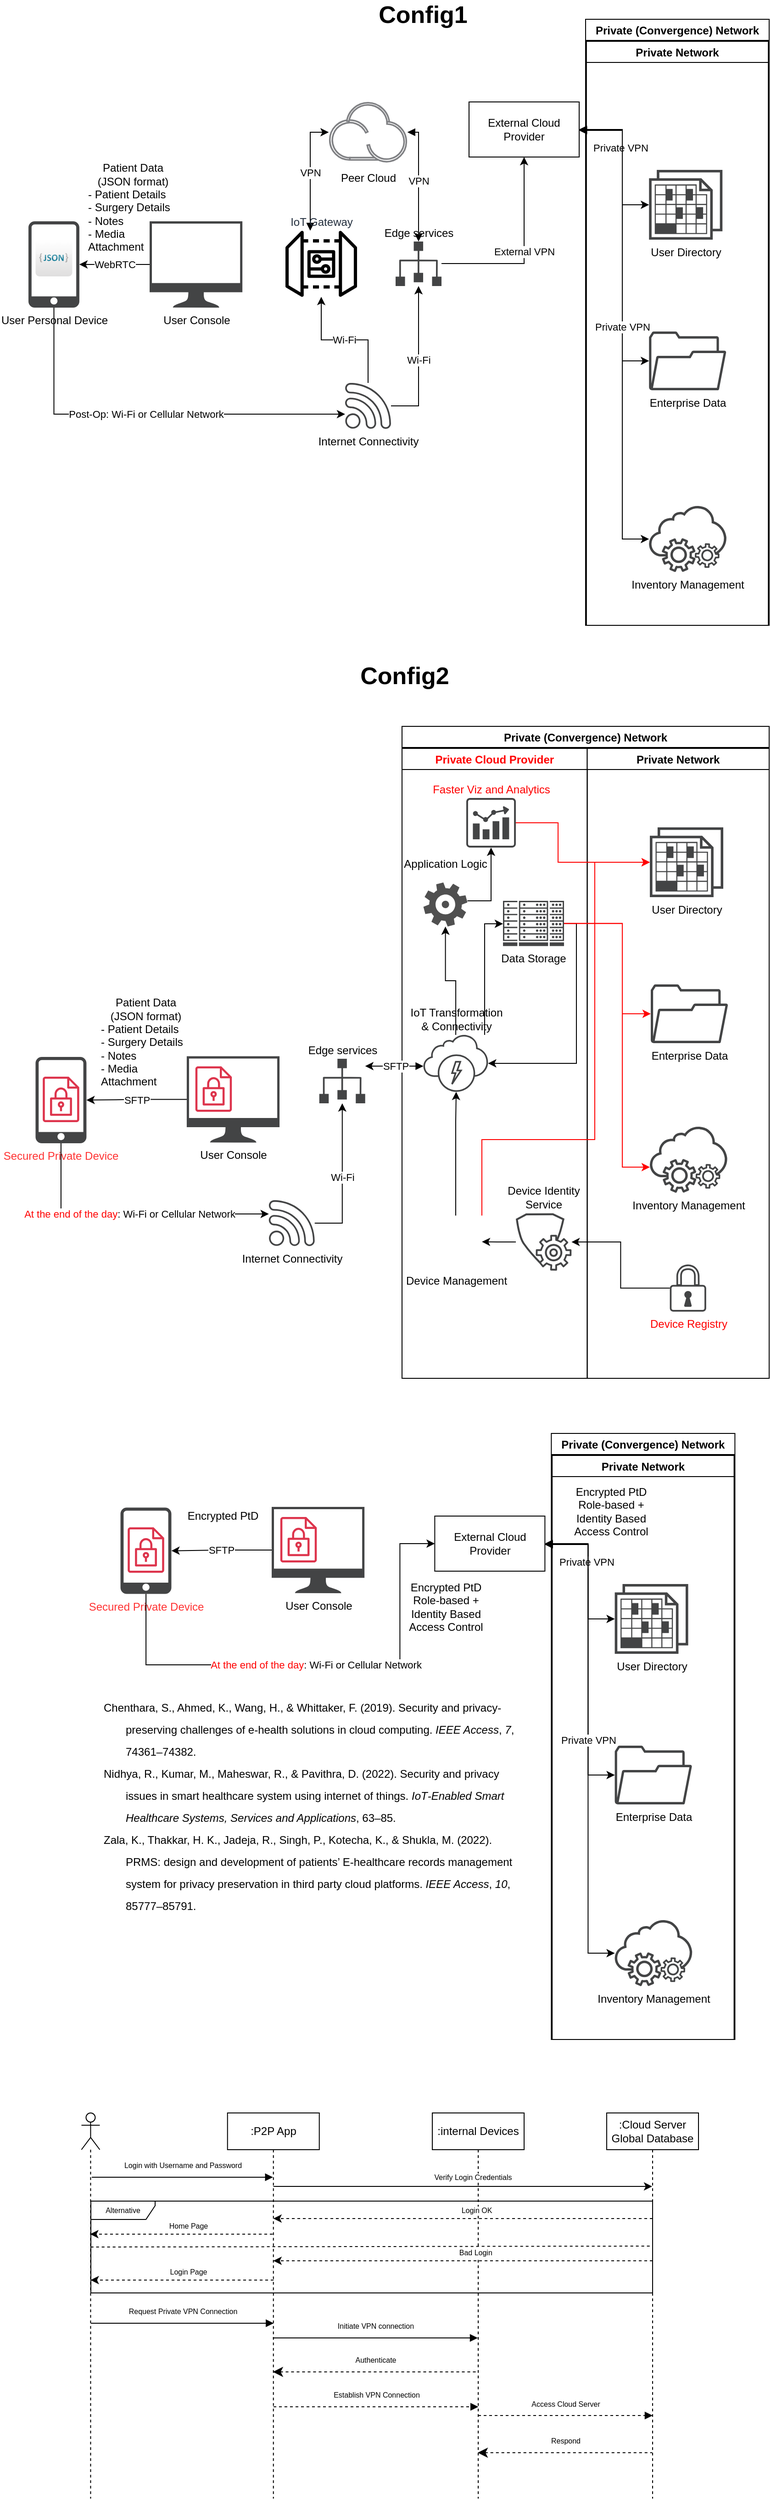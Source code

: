 <mxfile version="24.2.3" type="github">
  <diagram name="Page-1" id="4u4NYFsqPZ5pBq9_Hb_6">
    <mxGraphModel dx="371" dy="652" grid="1" gridSize="10" guides="1" tooltips="1" connect="1" arrows="1" fold="1" page="1" pageScale="1" pageWidth="850" pageHeight="1100" math="0" shadow="0">
      <root>
        <mxCell id="0" />
        <mxCell id="1" parent="0" />
        <mxCell id="TdkFuNuNc027U2WNbnE0-1" value="Private (Convergence) Network" style="swimlane;shadow=0;" parent="1" vertex="1">
          <mxGeometry x="1487" y="50" width="200" height="660" as="geometry">
            <mxRectangle x="50" y="40" width="190" height="30" as="alternateBounds" />
          </mxGeometry>
        </mxCell>
        <mxCell id="TdkFuNuNc027U2WNbnE0-2" value="Private Network" style="swimlane;startSize=23;shadow=0;" parent="TdkFuNuNc027U2WNbnE0-1" vertex="1">
          <mxGeometry x="0.89" y="24" width="198.22" height="636" as="geometry" />
        </mxCell>
        <mxCell id="TdkFuNuNc027U2WNbnE0-3" value="User Directory" style="sketch=0;pointerEvents=1;shadow=0;dashed=0;html=1;strokeColor=none;fillColor=#434445;aspect=fixed;labelPosition=center;verticalLabelPosition=bottom;verticalAlign=top;align=center;outlineConnect=0;shape=mxgraph.vvd.blueprint;" parent="TdkFuNuNc027U2WNbnE0-2" vertex="1">
          <mxGeometry x="68.22" y="140" width="80" height="76" as="geometry" />
        </mxCell>
        <mxCell id="TdkFuNuNc027U2WNbnE0-4" value="Inventory Management" style="sketch=0;pointerEvents=1;shadow=0;dashed=0;html=1;strokeColor=none;fillColor=#434445;aspect=fixed;labelPosition=center;verticalLabelPosition=bottom;verticalAlign=top;align=center;outlineConnect=0;shape=mxgraph.vvd.on_demand_self_service;" parent="TdkFuNuNc027U2WNbnE0-2" vertex="1">
          <mxGeometry x="68.22" y="506" width="84.71" height="72" as="geometry" />
        </mxCell>
        <mxCell id="TdkFuNuNc027U2WNbnE0-5" value="Enterprise Data" style="sketch=0;pointerEvents=1;shadow=0;dashed=0;html=1;strokeColor=none;fillColor=#434445;aspect=fixed;labelPosition=center;verticalLabelPosition=bottom;verticalAlign=top;align=center;outlineConnect=0;shape=mxgraph.vvd.folder;" parent="TdkFuNuNc027U2WNbnE0-2" vertex="1">
          <mxGeometry x="68.22" y="316" width="84.21" height="64" as="geometry" />
        </mxCell>
        <mxCell id="TdkFuNuNc027U2WNbnE0-6" value="Private VPN" style="edgeStyle=orthogonalEdgeStyle;shape=connector;rounded=0;orthogonalLoop=1;jettySize=auto;html=1;labelBackgroundColor=default;strokeColor=default;align=center;verticalAlign=middle;fontFamily=Helvetica;fontSize=11;fontColor=default;endArrow=classic;startArrow=block;startFill=1;" parent="1" target="TdkFuNuNc027U2WNbnE0-3" edge="1">
          <mxGeometry x="-0.429" y="-20" relative="1" as="geometry">
            <Array as="points">
              <mxPoint x="1527" y="170" />
              <mxPoint x="1527" y="252" />
            </Array>
            <mxPoint as="offset" />
            <mxPoint x="1480" y="170" as="sourcePoint" />
          </mxGeometry>
        </mxCell>
        <mxCell id="TdkFuNuNc027U2WNbnE0-7" style="edgeStyle=orthogonalEdgeStyle;shape=connector;rounded=0;orthogonalLoop=1;jettySize=auto;html=1;labelBackgroundColor=default;strokeColor=default;align=center;verticalAlign=middle;fontFamily=Helvetica;fontSize=11;fontColor=default;endArrow=classic;startArrow=block;startFill=1;" parent="1" target="TdkFuNuNc027U2WNbnE0-5" edge="1">
          <mxGeometry relative="1" as="geometry">
            <Array as="points">
              <mxPoint x="1527" y="171" />
              <mxPoint x="1527" y="422" />
            </Array>
            <mxPoint x="1480" y="171" as="sourcePoint" />
          </mxGeometry>
        </mxCell>
        <mxCell id="TdkFuNuNc027U2WNbnE0-8" value="Private VPN" style="edgeStyle=orthogonalEdgeStyle;shape=connector;rounded=0;orthogonalLoop=1;jettySize=auto;html=1;labelBackgroundColor=default;strokeColor=default;align=center;verticalAlign=middle;fontFamily=Helvetica;fontSize=11;fontColor=default;endArrow=classic;startArrow=block;startFill=1;" parent="1" target="TdkFuNuNc027U2WNbnE0-4" edge="1">
          <mxGeometry relative="1" as="geometry">
            <Array as="points">
              <mxPoint x="1527" y="171" />
              <mxPoint x="1527" y="616" />
            </Array>
            <mxPoint x="1480" y="171" as="sourcePoint" />
          </mxGeometry>
        </mxCell>
        <mxCell id="TdkFuNuNc027U2WNbnE0-9" value="Private (Convergence) Network" style="swimlane;shadow=0;" parent="1" vertex="1">
          <mxGeometry x="1287" y="820" width="400" height="710" as="geometry">
            <mxRectangle x="50" y="40" width="190" height="30" as="alternateBounds" />
          </mxGeometry>
        </mxCell>
        <mxCell id="TdkFuNuNc027U2WNbnE0-10" value="Private Cloud Provider" style="swimlane;startSize=23;shadow=0;fontColor=#ff0000;" parent="TdkFuNuNc027U2WNbnE0-9" vertex="1">
          <mxGeometry y="24" width="201.78" height="686" as="geometry" />
        </mxCell>
        <mxCell id="TdkFuNuNc027U2WNbnE0-11" style="edgeStyle=orthogonalEdgeStyle;rounded=0;orthogonalLoop=1;jettySize=auto;html=1;" parent="TdkFuNuNc027U2WNbnE0-10" source="TdkFuNuNc027U2WNbnE0-12" target="TdkFuNuNc027U2WNbnE0-17" edge="1">
          <mxGeometry relative="1" as="geometry">
            <Array as="points">
              <mxPoint x="190" y="191" />
              <mxPoint x="190" y="343" />
            </Array>
          </mxGeometry>
        </mxCell>
        <mxCell id="TdkFuNuNc027U2WNbnE0-12" value="Data Storage" style="sketch=0;pointerEvents=1;shadow=0;dashed=0;html=1;strokeColor=none;fillColor=#434445;aspect=fixed;labelPosition=center;verticalLabelPosition=bottom;verticalAlign=top;align=center;outlineConnect=0;shape=mxgraph.vvd.datacenter;" parent="TdkFuNuNc027U2WNbnE0-10" vertex="1">
          <mxGeometry x="110" y="166" width="66.49" height="49.2" as="geometry" />
        </mxCell>
        <mxCell id="TdkFuNuNc027U2WNbnE0-13" style="edgeStyle=orthogonalEdgeStyle;shape=connector;rounded=0;orthogonalLoop=1;jettySize=auto;html=1;labelBackgroundColor=default;strokeColor=default;align=center;verticalAlign=middle;fontFamily=Helvetica;fontSize=11;fontColor=default;endArrow=classic;" parent="TdkFuNuNc027U2WNbnE0-10" source="TdkFuNuNc027U2WNbnE0-14" target="TdkFuNuNc027U2WNbnE0-22" edge="1">
          <mxGeometry relative="1" as="geometry">
            <Array as="points">
              <mxPoint x="97" y="166" />
            </Array>
          </mxGeometry>
        </mxCell>
        <mxCell id="TdkFuNuNc027U2WNbnE0-14" value="&lt;p style=&quot;line-height: 80%;&quot;&gt;Application Logic&lt;/p&gt;" style="sketch=0;pointerEvents=1;shadow=0;dashed=0;html=1;strokeColor=none;fillColor=#505050;labelPosition=center;verticalLabelPosition=top;verticalAlign=bottom;outlineConnect=0;align=center;shape=mxgraph.office.concepts.settings_office_365;" parent="TdkFuNuNc027U2WNbnE0-10" vertex="1">
          <mxGeometry x="23.27" y="146" width="48" height="48" as="geometry" />
        </mxCell>
        <mxCell id="TdkFuNuNc027U2WNbnE0-15" style="edgeStyle=orthogonalEdgeStyle;shape=connector;rounded=0;orthogonalLoop=1;jettySize=auto;html=1;labelBackgroundColor=default;strokeColor=default;align=center;verticalAlign=middle;fontFamily=Helvetica;fontSize=11;fontColor=default;endArrow=classic;" parent="TdkFuNuNc027U2WNbnE0-10" source="TdkFuNuNc027U2WNbnE0-17" target="TdkFuNuNc027U2WNbnE0-14" edge="1">
          <mxGeometry relative="1" as="geometry" />
        </mxCell>
        <mxCell id="TdkFuNuNc027U2WNbnE0-16" style="edgeStyle=orthogonalEdgeStyle;shape=connector;rounded=0;orthogonalLoop=1;jettySize=auto;html=1;labelBackgroundColor=default;strokeColor=default;align=center;verticalAlign=middle;fontFamily=Helvetica;fontSize=11;fontColor=default;endArrow=classic;" parent="TdkFuNuNc027U2WNbnE0-10" source="TdkFuNuNc027U2WNbnE0-17" target="TdkFuNuNc027U2WNbnE0-12" edge="1">
          <mxGeometry relative="1" as="geometry">
            <Array as="points">
              <mxPoint x="90" y="191" />
            </Array>
          </mxGeometry>
        </mxCell>
        <mxCell id="TdkFuNuNc027U2WNbnE0-17" value="IoT Transformation &lt;br&gt;&amp;amp; Connectivity" style="sketch=0;pointerEvents=1;shadow=0;dashed=0;html=1;strokeColor=none;fillColor=#434445;aspect=fixed;labelPosition=center;verticalLabelPosition=top;verticalAlign=bottom;align=center;outlineConnect=0;shape=mxgraph.vvd.service_provider_cloud_environment;" parent="TdkFuNuNc027U2WNbnE0-10" vertex="1">
          <mxGeometry x="23.27" y="312" width="70.46" height="62" as="geometry" />
        </mxCell>
        <mxCell id="TdkFuNuNc027U2WNbnE0-18" style="edgeStyle=orthogonalEdgeStyle;shape=connector;rounded=0;orthogonalLoop=1;jettySize=auto;html=1;exitX=0.5;exitY=0;exitDx=0;exitDy=0;labelBackgroundColor=default;strokeColor=default;align=center;verticalAlign=middle;fontFamily=Helvetica;fontSize=11;fontColor=default;endArrow=classic;" parent="TdkFuNuNc027U2WNbnE0-10" source="TdkFuNuNc027U2WNbnE0-19" target="TdkFuNuNc027U2WNbnE0-17" edge="1">
          <mxGeometry relative="1" as="geometry">
            <Array as="points">
              <mxPoint x="59" y="406" />
              <mxPoint x="59" y="406" />
            </Array>
          </mxGeometry>
        </mxCell>
        <mxCell id="TdkFuNuNc027U2WNbnE0-19" value="Device Management" style="shape=image;html=1;verticalAlign=top;verticalLabelPosition=bottom;labelBackgroundColor=#ffffff;imageAspect=0;aspect=fixed;image=https://cdn0.iconfinder.com/data/icons/call-center-and-service/32/27-Settings-128.png" parent="TdkFuNuNc027U2WNbnE0-10" vertex="1">
          <mxGeometry x="30" y="508.75" width="57" height="57" as="geometry" />
        </mxCell>
        <mxCell id="TdkFuNuNc027U2WNbnE0-20" style="edgeStyle=orthogonalEdgeStyle;shape=connector;rounded=0;orthogonalLoop=1;jettySize=auto;html=1;labelBackgroundColor=default;strokeColor=default;align=center;verticalAlign=middle;fontFamily=Helvetica;fontSize=11;fontColor=default;endArrow=classic;" parent="TdkFuNuNc027U2WNbnE0-10" source="TdkFuNuNc027U2WNbnE0-21" target="TdkFuNuNc027U2WNbnE0-19" edge="1">
          <mxGeometry relative="1" as="geometry" />
        </mxCell>
        <mxCell id="TdkFuNuNc027U2WNbnE0-21" value="Device Identity &lt;br&gt;Service" style="sketch=0;pointerEvents=1;shadow=0;dashed=0;html=1;strokeColor=none;fillColor=#434445;aspect=fixed;labelPosition=center;verticalLabelPosition=top;verticalAlign=bottom;align=center;outlineConnect=0;shape=mxgraph.vvd.protection_group_config;" parent="TdkFuNuNc027U2WNbnE0-10" vertex="1">
          <mxGeometry x="124" y="506.25" width="60.63" height="62.5" as="geometry" />
        </mxCell>
        <mxCell id="TdkFuNuNc027U2WNbnE0-22" value="&lt;font color=&quot;#ff0000&quot;&gt;Faster Viz and Analytics&lt;/font&gt;" style="sketch=0;pointerEvents=1;shadow=0;dashed=0;html=1;strokeColor=none;fillColor=#434445;aspect=fixed;labelPosition=center;verticalLabelPosition=top;verticalAlign=bottom;align=center;outlineConnect=0;shape=mxgraph.vvd.vrops;" parent="TdkFuNuNc027U2WNbnE0-10" vertex="1">
          <mxGeometry x="70" y="54" width="54" height="54" as="geometry" />
        </mxCell>
        <mxCell id="TdkFuNuNc027U2WNbnE0-23" value="Private Network" style="swimlane;startSize=23;shadow=0;" parent="TdkFuNuNc027U2WNbnE0-9" vertex="1">
          <mxGeometry x="201.78" y="24" width="198.22" height="686" as="geometry" />
        </mxCell>
        <mxCell id="TdkFuNuNc027U2WNbnE0-24" value="User Directory" style="sketch=0;pointerEvents=1;shadow=0;dashed=0;html=1;strokeColor=none;fillColor=#434445;aspect=fixed;labelPosition=center;verticalLabelPosition=bottom;verticalAlign=top;align=center;outlineConnect=0;shape=mxgraph.vvd.blueprint;" parent="TdkFuNuNc027U2WNbnE0-23" vertex="1">
          <mxGeometry x="68.22" y="86" width="80" height="76" as="geometry" />
        </mxCell>
        <mxCell id="TdkFuNuNc027U2WNbnE0-25" value="Inventory Management" style="sketch=0;pointerEvents=1;shadow=0;dashed=0;html=1;strokeColor=none;fillColor=#434445;aspect=fixed;labelPosition=center;verticalLabelPosition=bottom;verticalAlign=top;align=center;outlineConnect=0;shape=mxgraph.vvd.on_demand_self_service;" parent="TdkFuNuNc027U2WNbnE0-23" vertex="1">
          <mxGeometry x="68.22" y="412" width="84.71" height="72" as="geometry" />
        </mxCell>
        <mxCell id="TdkFuNuNc027U2WNbnE0-26" value="Enterprise Data" style="sketch=0;pointerEvents=1;shadow=0;dashed=0;html=1;strokeColor=none;fillColor=#434445;aspect=fixed;labelPosition=center;verticalLabelPosition=bottom;verticalAlign=top;align=center;outlineConnect=0;shape=mxgraph.vvd.folder;" parent="TdkFuNuNc027U2WNbnE0-23" vertex="1">
          <mxGeometry x="69.22" y="257" width="84.21" height="64" as="geometry" />
        </mxCell>
        <mxCell id="TdkFuNuNc027U2WNbnE0-27" value="&lt;font color=&quot;#ff0000&quot;&gt;Device Registry&lt;/font&gt;" style="sketch=0;pointerEvents=1;shadow=0;dashed=0;html=1;strokeColor=none;fillColor=#434445;aspect=fixed;labelPosition=center;verticalLabelPosition=bottom;verticalAlign=top;align=center;outlineConnect=0;shape=mxgraph.vvd.security;" parent="TdkFuNuNc027U2WNbnE0-23" vertex="1">
          <mxGeometry x="90" y="562" width="39.58" height="51.4" as="geometry" />
        </mxCell>
        <mxCell id="TdkFuNuNc027U2WNbnE0-28" style="edgeStyle=orthogonalEdgeStyle;shape=connector;rounded=0;orthogonalLoop=1;jettySize=auto;html=1;labelBackgroundColor=default;strokeColor=#FF0000;align=center;verticalAlign=middle;fontFamily=Helvetica;fontSize=11;fontColor=default;endArrow=classic;fillColor=#f8cecc;" parent="TdkFuNuNc027U2WNbnE0-9" source="TdkFuNuNc027U2WNbnE0-22" target="TdkFuNuNc027U2WNbnE0-24" edge="1">
          <mxGeometry relative="1" as="geometry">
            <Array as="points">
              <mxPoint x="170" y="105" />
              <mxPoint x="170" y="148" />
            </Array>
            <mxPoint x="124" y="105" as="targetPoint" />
          </mxGeometry>
        </mxCell>
        <mxCell id="TdkFuNuNc027U2WNbnE0-29" style="edgeStyle=orthogonalEdgeStyle;rounded=0;orthogonalLoop=1;jettySize=auto;html=1;strokeColor=#FF0000;" parent="TdkFuNuNc027U2WNbnE0-9" source="TdkFuNuNc027U2WNbnE0-12" target="TdkFuNuNc027U2WNbnE0-26" edge="1">
          <mxGeometry relative="1" as="geometry">
            <Array as="points">
              <mxPoint x="240" y="215" />
              <mxPoint x="240" y="313" />
            </Array>
          </mxGeometry>
        </mxCell>
        <mxCell id="TdkFuNuNc027U2WNbnE0-30" style="edgeStyle=orthogonalEdgeStyle;rounded=0;orthogonalLoop=1;jettySize=auto;html=1;strokeColor=#FF0000;" parent="TdkFuNuNc027U2WNbnE0-9" source="TdkFuNuNc027U2WNbnE0-12" target="TdkFuNuNc027U2WNbnE0-25" edge="1">
          <mxGeometry relative="1" as="geometry">
            <Array as="points">
              <mxPoint x="240" y="215" />
              <mxPoint x="240" y="480" />
            </Array>
          </mxGeometry>
        </mxCell>
        <mxCell id="TdkFuNuNc027U2WNbnE0-31" style="edgeStyle=orthogonalEdgeStyle;shape=connector;rounded=0;orthogonalLoop=1;jettySize=auto;html=1;exitX=1;exitY=0;exitDx=0;exitDy=0;labelBackgroundColor=default;strokeColor=#FF0000;align=center;verticalAlign=middle;fontFamily=Helvetica;fontSize=11;fontColor=default;endArrow=classic;" parent="TdkFuNuNc027U2WNbnE0-9" source="TdkFuNuNc027U2WNbnE0-19" target="TdkFuNuNc027U2WNbnE0-24" edge="1">
          <mxGeometry relative="1" as="geometry">
            <mxPoint x="152.23" y="444" as="targetPoint" />
            <Array as="points">
              <mxPoint x="87" y="450" />
              <mxPoint x="210" y="450" />
              <mxPoint x="210" y="148" />
            </Array>
          </mxGeometry>
        </mxCell>
        <mxCell id="TdkFuNuNc027U2WNbnE0-32" style="edgeStyle=orthogonalEdgeStyle;shape=connector;rounded=0;orthogonalLoop=1;jettySize=auto;html=1;labelBackgroundColor=default;strokeColor=default;align=center;verticalAlign=middle;fontFamily=Helvetica;fontSize=11;fontColor=default;endArrow=classic;" parent="TdkFuNuNc027U2WNbnE0-9" source="TdkFuNuNc027U2WNbnE0-27" target="TdkFuNuNc027U2WNbnE0-21" edge="1">
          <mxGeometry relative="1" as="geometry" />
        </mxCell>
        <mxCell id="TdkFuNuNc027U2WNbnE0-49" value="External VPN" style="edgeStyle=orthogonalEdgeStyle;rounded=0;orthogonalLoop=1;jettySize=auto;html=1;startArrow=classic;startFill=1;endArrow=none;endFill=0;" parent="1" source="TdkFuNuNc027U2WNbnE0-33" target="TdkFuNuNc027U2WNbnE0-41" edge="1">
          <mxGeometry relative="1" as="geometry">
            <Array as="points">
              <mxPoint x="1420" y="316" />
            </Array>
          </mxGeometry>
        </mxCell>
        <mxCell id="TdkFuNuNc027U2WNbnE0-33" value="External Cloud Provider" style="rounded=0;whiteSpace=wrap;html=1;" parent="1" vertex="1">
          <mxGeometry x="1360" y="140" width="120" height="60" as="geometry" />
        </mxCell>
        <mxCell id="TdkFuNuNc027U2WNbnE0-34" value="User Personal Device" style="sketch=0;pointerEvents=1;shadow=0;dashed=0;html=1;strokeColor=none;fillColor=#434445;aspect=fixed;labelPosition=center;verticalLabelPosition=bottom;verticalAlign=top;align=center;outlineConnect=0;shape=mxgraph.vvd.phone;" parent="1" vertex="1">
          <mxGeometry x="880" y="270" width="55.46" height="94" as="geometry" />
        </mxCell>
        <mxCell id="TdkFuNuNc027U2WNbnE0-35" value="User Console" style="sketch=0;pointerEvents=1;shadow=0;dashed=0;html=1;strokeColor=none;fillColor=#434445;aspect=fixed;labelPosition=center;verticalLabelPosition=bottom;verticalAlign=top;align=center;outlineConnect=0;shape=mxgraph.vvd.monitor;" parent="1" vertex="1">
          <mxGeometry x="1012" y="270" width="101.08" height="94" as="geometry" />
        </mxCell>
        <mxCell id="TdkFuNuNc027U2WNbnE0-36" value="WebRTC" style="edgeStyle=orthogonalEdgeStyle;shape=connector;rounded=0;orthogonalLoop=1;jettySize=auto;html=1;labelBackgroundColor=default;strokeColor=default;align=center;verticalAlign=middle;fontFamily=Helvetica;fontSize=11;fontColor=default;endArrow=classic;" parent="1" source="TdkFuNuNc027U2WNbnE0-35" target="TdkFuNuNc027U2WNbnE0-34" edge="1">
          <mxGeometry relative="1" as="geometry" />
        </mxCell>
        <mxCell id="TdkFuNuNc027U2WNbnE0-37" value="VPN" style="edgeStyle=orthogonalEdgeStyle;shape=connector;rounded=0;orthogonalLoop=1;jettySize=auto;html=1;exitX=1;exitY=0.5;exitDx=0;exitDy=0;labelBackgroundColor=default;strokeColor=default;align=center;verticalAlign=middle;fontFamily=Helvetica;fontSize=11;fontColor=default;endArrow=classic;startArrow=block;startFill=1;" parent="1" source="TdkFuNuNc027U2WNbnE0-38" target="TdkFuNuNc027U2WNbnE0-41" edge="1">
          <mxGeometry relative="1" as="geometry">
            <Array as="points">
              <mxPoint x="1305" y="173" />
            </Array>
          </mxGeometry>
        </mxCell>
        <mxCell id="TdkFuNuNc027U2WNbnE0-38" value="Peer Cloud" style="image;aspect=fixed;perimeter=ellipsePerimeter;html=1;align=center;shadow=0;dashed=0;fontColor=#00000;labelBackgroundColor=default;fontSize=12;spacingTop=3;image=img/lib/ibm/miscellaneous/peer_cloud.svg;strokeColor=#000000;" parent="1" vertex="1">
          <mxGeometry x="1207.14" y="140" width="85.71" height="66" as="geometry" />
        </mxCell>
        <mxCell id="TdkFuNuNc027U2WNbnE0-39" value="VPN" style="edgeStyle=orthogonalEdgeStyle;shape=connector;rounded=0;orthogonalLoop=1;jettySize=auto;html=1;entryX=0;entryY=0.5;entryDx=0;entryDy=0;labelBackgroundColor=default;strokeColor=default;align=center;verticalAlign=middle;fontFamily=Helvetica;fontSize=11;fontColor=default;endArrow=classic;startArrow=block;startFill=1;" parent="1" source="TdkFuNuNc027U2WNbnE0-40" target="TdkFuNuNc027U2WNbnE0-38" edge="1">
          <mxGeometry relative="1" as="geometry">
            <Array as="points">
              <mxPoint x="1187" y="173" />
            </Array>
          </mxGeometry>
        </mxCell>
        <mxCell id="TdkFuNuNc027U2WNbnE0-40" value="IoT Gateway" style="sketch=0;outlineConnect=0;fontColor=#232F3E;gradientColor=none;fillColor=#00000;strokeColor=none;dashed=0;verticalLabelPosition=top;verticalAlign=bottom;align=center;html=1;fontSize=12;fontStyle=0;aspect=fixed;pointerEvents=1;shape=mxgraph.aws4.iot_device_gateway;labelPosition=center;" parent="1" vertex="1">
          <mxGeometry x="1160" y="279.75" width="78" height="73" as="geometry" />
        </mxCell>
        <mxCell id="TdkFuNuNc027U2WNbnE0-41" value="Edge services" style="sketch=0;pointerEvents=1;shadow=0;dashed=0;html=1;strokeColor=none;fillColor=#434445;aspect=fixed;labelPosition=center;verticalLabelPosition=top;verticalAlign=bottom;align=center;outlineConnect=0;shape=mxgraph.vvd.infrastructure;" parent="1" vertex="1">
          <mxGeometry x="1280" y="292" width="50" height="48.5" as="geometry" />
        </mxCell>
        <mxCell id="TdkFuNuNc027U2WNbnE0-42" value="Wi-Fi" style="edgeStyle=orthogonalEdgeStyle;shape=connector;rounded=0;orthogonalLoop=1;jettySize=auto;html=1;labelBackgroundColor=default;strokeColor=default;align=center;verticalAlign=middle;fontFamily=Helvetica;fontSize=11;fontColor=default;endArrow=classic;" parent="1" source="TdkFuNuNc027U2WNbnE0-44" target="TdkFuNuNc027U2WNbnE0-40" edge="1">
          <mxGeometry relative="1" as="geometry" />
        </mxCell>
        <mxCell id="TdkFuNuNc027U2WNbnE0-43" value="Wi-Fi" style="edgeStyle=orthogonalEdgeStyle;shape=connector;rounded=0;orthogonalLoop=1;jettySize=auto;html=1;labelBackgroundColor=default;strokeColor=default;align=center;verticalAlign=middle;fontFamily=Helvetica;fontSize=11;fontColor=default;endArrow=classic;" parent="1" source="TdkFuNuNc027U2WNbnE0-44" target="TdkFuNuNc027U2WNbnE0-41" edge="1">
          <mxGeometry relative="1" as="geometry" />
        </mxCell>
        <mxCell id="TdkFuNuNc027U2WNbnE0-44" value="Internet Connectivity" style="sketch=0;pointerEvents=1;shadow=0;dashed=0;html=1;strokeColor=none;fillColor=#434445;aspect=fixed;labelPosition=center;verticalLabelPosition=bottom;verticalAlign=top;align=center;outlineConnect=0;shape=mxgraph.vvd.wi_fi;" parent="1" vertex="1">
          <mxGeometry x="1225" y="446" width="50" height="50" as="geometry" />
        </mxCell>
        <mxCell id="TdkFuNuNc027U2WNbnE0-45" value="Post-Op: Wi-Fi or Cellular Network" style="edgeStyle=orthogonalEdgeStyle;shape=connector;rounded=0;orthogonalLoop=1;jettySize=auto;html=1;labelBackgroundColor=default;strokeColor=default;align=center;verticalAlign=middle;fontFamily=Helvetica;fontSize=11;fontColor=default;endArrow=classic;startArrow=none;startFill=0;" parent="1" source="TdkFuNuNc027U2WNbnE0-34" target="TdkFuNuNc027U2WNbnE0-44" edge="1">
          <mxGeometry relative="1" as="geometry">
            <Array as="points">
              <mxPoint x="908" y="480" />
            </Array>
          </mxGeometry>
        </mxCell>
        <mxCell id="TdkFuNuNc027U2WNbnE0-46" value="" style="dashed=0;outlineConnect=0;html=1;align=center;labelPosition=center;verticalLabelPosition=bottom;verticalAlign=top;shape=mxgraph.webicons.json_2;gradientColor=#DFDEDE" parent="1" vertex="1">
          <mxGeometry x="887.73" y="290" width="40" height="40" as="geometry" />
        </mxCell>
        <mxCell id="TdkFuNuNc027U2WNbnE0-47" value="Patient Data&lt;br&gt;(JSON format)&lt;br&gt;&lt;div style=&quot;text-align: left;&quot;&gt;&lt;span style=&quot;background-color: initial;&quot;&gt;- Patient Details&lt;/span&gt;&lt;/div&gt;&lt;div style=&quot;text-align: left;&quot;&gt;&lt;span style=&quot;background-color: initial;&quot;&gt;- Surgery Details&lt;/span&gt;&lt;/div&gt;&lt;div style=&quot;text-align: left;&quot;&gt;&lt;span style=&quot;background-color: initial;&quot;&gt;- Notes&lt;/span&gt;&lt;/div&gt;&lt;div style=&quot;text-align: left;&quot;&gt;&lt;span style=&quot;background-color: initial;&quot;&gt;- Media Attachment&lt;/span&gt;&lt;/div&gt;" style="text;html=1;align=center;verticalAlign=middle;whiteSpace=wrap;rounded=0;" parent="1" vertex="1">
          <mxGeometry x="944" y="210" width="100" height="90" as="geometry" />
        </mxCell>
        <mxCell id="TdkFuNuNc027U2WNbnE0-48" value="&lt;b&gt;&lt;font style=&quot;font-size: 26px;&quot;&gt;Config1&lt;/font&gt;&lt;/b&gt;" style="text;html=1;align=center;verticalAlign=middle;whiteSpace=wrap;rounded=0;" parent="1" vertex="1">
          <mxGeometry x="1280" y="30" width="60" height="30" as="geometry" />
        </mxCell>
        <mxCell id="TdkFuNuNc027U2WNbnE0-50" value="&lt;font color=&quot;#ff3333&quot;&gt;Secured Private Device&lt;/font&gt;" style="sketch=0;pointerEvents=1;shadow=0;dashed=0;html=1;strokeColor=none;fillColor=#434445;aspect=fixed;labelPosition=center;verticalLabelPosition=bottom;verticalAlign=top;align=center;outlineConnect=0;shape=mxgraph.vvd.phone;" parent="1" vertex="1">
          <mxGeometry x="887.73" y="1180" width="55.46" height="94" as="geometry" />
        </mxCell>
        <mxCell id="TdkFuNuNc027U2WNbnE0-51" value="SFTP" style="edgeStyle=orthogonalEdgeStyle;shape=connector;rounded=0;orthogonalLoop=1;jettySize=auto;html=1;labelBackgroundColor=default;strokeColor=default;align=center;verticalAlign=middle;fontFamily=Helvetica;fontSize=11;fontColor=default;endArrow=classic;startArrow=block;startFill=1;" parent="1" source="TdkFuNuNc027U2WNbnE0-17" target="TdkFuNuNc027U2WNbnE0-55" edge="1">
          <mxGeometry x="-0.035" relative="1" as="geometry">
            <Array as="points">
              <mxPoint x="1280" y="1190" />
              <mxPoint x="1280" y="1190" />
            </Array>
            <mxPoint x="1149.72" y="1063" as="sourcePoint" />
            <mxPoint as="offset" />
          </mxGeometry>
        </mxCell>
        <mxCell id="TdkFuNuNc027U2WNbnE0-55" value="Edge services" style="sketch=0;pointerEvents=1;shadow=0;dashed=0;html=1;strokeColor=none;fillColor=#434445;aspect=fixed;labelPosition=center;verticalLabelPosition=top;verticalAlign=bottom;align=center;outlineConnect=0;shape=mxgraph.vvd.infrastructure;" parent="1" vertex="1">
          <mxGeometry x="1196.87" y="1182" width="50" height="48.5" as="geometry" />
        </mxCell>
        <mxCell id="TdkFuNuNc027U2WNbnE0-57" value="Wi-Fi" style="edgeStyle=orthogonalEdgeStyle;shape=connector;rounded=0;orthogonalLoop=1;jettySize=auto;html=1;labelBackgroundColor=default;strokeColor=default;align=center;verticalAlign=middle;fontFamily=Helvetica;fontSize=11;fontColor=default;endArrow=classic;" parent="1" source="TdkFuNuNc027U2WNbnE0-58" target="TdkFuNuNc027U2WNbnE0-55" edge="1">
          <mxGeometry relative="1" as="geometry" />
        </mxCell>
        <mxCell id="TdkFuNuNc027U2WNbnE0-58" value="Internet Connectivity" style="sketch=0;pointerEvents=1;shadow=0;dashed=0;html=1;strokeColor=none;fillColor=#434445;aspect=fixed;labelPosition=center;verticalLabelPosition=bottom;verticalAlign=top;align=center;outlineConnect=0;shape=mxgraph.vvd.wi_fi;" parent="1" vertex="1">
          <mxGeometry x="1141.87" y="1336" width="50" height="50" as="geometry" />
        </mxCell>
        <mxCell id="TdkFuNuNc027U2WNbnE0-59" value="&lt;font color=&quot;#ff0000&quot;&gt;At the end of the day&lt;/font&gt;: Wi-Fi or Cellular Network" style="edgeStyle=orthogonalEdgeStyle;shape=connector;rounded=0;orthogonalLoop=1;jettySize=auto;html=1;labelBackgroundColor=default;strokeColor=default;align=center;verticalAlign=middle;fontFamily=Helvetica;fontSize=11;fontColor=default;endArrow=classic;startArrow=none;startFill=0;" parent="1" source="TdkFuNuNc027U2WNbnE0-50" target="TdkFuNuNc027U2WNbnE0-58" edge="1">
          <mxGeometry relative="1" as="geometry">
            <Array as="points">
              <mxPoint x="916" y="1351" />
            </Array>
            <mxPoint x="1249.6" y="1351" as="targetPoint" />
          </mxGeometry>
        </mxCell>
        <mxCell id="TdkFuNuNc027U2WNbnE0-60" value="User Console" style="sketch=0;pointerEvents=1;shadow=0;dashed=0;html=1;strokeColor=none;fillColor=#434445;aspect=fixed;labelPosition=center;verticalLabelPosition=bottom;verticalAlign=top;align=center;outlineConnect=0;shape=mxgraph.vvd.monitor;" parent="1" vertex="1">
          <mxGeometry x="1052.46" y="1179.25" width="101.08" height="94" as="geometry" />
        </mxCell>
        <mxCell id="TdkFuNuNc027U2WNbnE0-61" value="SFTP" style="edgeStyle=orthogonalEdgeStyle;shape=connector;rounded=0;orthogonalLoop=1;jettySize=auto;html=1;labelBackgroundColor=default;strokeColor=default;align=center;verticalAlign=middle;fontFamily=Helvetica;fontSize=11;fontColor=default;endArrow=classic;" parent="1" source="TdkFuNuNc027U2WNbnE0-60" target="TdkFuNuNc027U2WNbnE0-50" edge="1">
          <mxGeometry relative="1" as="geometry">
            <mxPoint x="975.46" y="1226.25" as="targetPoint" />
          </mxGeometry>
        </mxCell>
        <mxCell id="TdkFuNuNc027U2WNbnE0-62" value="Patient Data&lt;br&gt;(JSON format)&lt;br&gt;&lt;div style=&quot;text-align: left;&quot;&gt;&lt;span style=&quot;background-color: initial;&quot;&gt;- Patient Details&lt;/span&gt;&lt;/div&gt;&lt;div style=&quot;text-align: left;&quot;&gt;&lt;span style=&quot;background-color: initial;&quot;&gt;- Surgery Details&lt;/span&gt;&lt;/div&gt;&lt;div style=&quot;text-align: left;&quot;&gt;&lt;span style=&quot;background-color: initial;&quot;&gt;- Notes&lt;/span&gt;&lt;/div&gt;&lt;div style=&quot;text-align: left;&quot;&gt;&lt;span style=&quot;background-color: initial;&quot;&gt;- Media Attachment&lt;/span&gt;&lt;/div&gt;" style="text;html=1;align=center;verticalAlign=middle;whiteSpace=wrap;rounded=0;" parent="1" vertex="1">
          <mxGeometry x="957.73" y="1119.25" width="100" height="90" as="geometry" />
        </mxCell>
        <mxCell id="TdkFuNuNc027U2WNbnE0-63" value="" style="sketch=0;outlineConnect=0;fontColor=#232F3E;gradientColor=none;fillColor=#DD344C;strokeColor=none;dashed=0;verticalLabelPosition=bottom;verticalAlign=top;align=center;html=1;fontSize=12;fontStyle=0;aspect=fixed;pointerEvents=1;shape=mxgraph.aws4.encrypted_data;" parent="1" vertex="1">
          <mxGeometry x="1061.86" y="1190" width="39.74" height="50" as="geometry" />
        </mxCell>
        <mxCell id="TdkFuNuNc027U2WNbnE0-64" value="&lt;b&gt;&lt;font style=&quot;font-size: 26px;&quot;&gt;Config2&lt;br&gt;&lt;/font&gt;&lt;/b&gt;" style="text;html=1;align=center;verticalAlign=middle;whiteSpace=wrap;rounded=0;" parent="1" vertex="1">
          <mxGeometry x="1260" y="750" width="60" height="30" as="geometry" />
        </mxCell>
        <mxCell id="TdkFuNuNc027U2WNbnE0-65" value="" style="sketch=0;outlineConnect=0;fontColor=#232F3E;gradientColor=none;fillColor=#DD344C;strokeColor=none;dashed=0;verticalLabelPosition=bottom;verticalAlign=top;align=center;html=1;fontSize=12;fontStyle=0;aspect=fixed;pointerEvents=1;shape=mxgraph.aws4.encrypted_data;" parent="1" vertex="1">
          <mxGeometry x="895.59" y="1201.25" width="39.74" height="50" as="geometry" />
        </mxCell>
        <mxCell id="iWR2fwnlVL1DfycjLuau-1" value="&lt;font color=&quot;#ff3333&quot;&gt;Secured Private Device&lt;/font&gt;" style="sketch=0;pointerEvents=1;shadow=0;dashed=0;html=1;strokeColor=none;fillColor=#434445;aspect=fixed;labelPosition=center;verticalLabelPosition=bottom;verticalAlign=top;align=center;outlineConnect=0;shape=mxgraph.vvd.phone;" parent="1" vertex="1">
          <mxGeometry x="980.27" y="1670.75" width="55.46" height="94" as="geometry" />
        </mxCell>
        <mxCell id="iWR2fwnlVL1DfycjLuau-3" value="&lt;font color=&quot;#ff0000&quot;&gt;At the end of the day&lt;/font&gt;: Wi-Fi or Cellular Network" style="edgeStyle=orthogonalEdgeStyle;shape=connector;rounded=0;orthogonalLoop=1;jettySize=auto;html=1;labelBackgroundColor=default;strokeColor=default;align=center;verticalAlign=middle;fontFamily=Helvetica;fontSize=11;fontColor=default;endArrow=classic;startArrow=none;startFill=0;entryX=0;entryY=0.5;entryDx=0;entryDy=0;" parent="1" source="iWR2fwnlVL1DfycjLuau-1" target="iWR2fwnlVL1DfycjLuau-17" edge="1">
          <mxGeometry relative="1" as="geometry">
            <Array as="points">
              <mxPoint x="1007.68" y="1842" />
              <mxPoint x="1284.68" y="1842" />
              <mxPoint x="1284.68" y="1710" />
            </Array>
            <mxPoint x="1234.54" y="1841.75" as="targetPoint" />
          </mxGeometry>
        </mxCell>
        <mxCell id="iWR2fwnlVL1DfycjLuau-4" value="User Console" style="sketch=0;pointerEvents=1;shadow=0;dashed=0;html=1;strokeColor=none;fillColor=#434445;aspect=fixed;labelPosition=center;verticalLabelPosition=bottom;verticalAlign=top;align=center;outlineConnect=0;shape=mxgraph.vvd.monitor;" parent="1" vertex="1">
          <mxGeometry x="1145" y="1670" width="101.08" height="94" as="geometry" />
        </mxCell>
        <mxCell id="iWR2fwnlVL1DfycjLuau-5" value="SFTP" style="edgeStyle=orthogonalEdgeStyle;shape=connector;rounded=0;orthogonalLoop=1;jettySize=auto;html=1;labelBackgroundColor=default;strokeColor=default;align=center;verticalAlign=middle;fontFamily=Helvetica;fontSize=11;fontColor=default;endArrow=classic;" parent="1" source="iWR2fwnlVL1DfycjLuau-4" target="iWR2fwnlVL1DfycjLuau-1" edge="1">
          <mxGeometry relative="1" as="geometry">
            <mxPoint x="1068" y="1717" as="targetPoint" />
          </mxGeometry>
        </mxCell>
        <mxCell id="iWR2fwnlVL1DfycjLuau-6" value="Encrypted PtD" style="text;html=1;align=center;verticalAlign=middle;whiteSpace=wrap;rounded=0;" parent="1" vertex="1">
          <mxGeometry x="1041.87" y="1660" width="100" height="40" as="geometry" />
        </mxCell>
        <mxCell id="iWR2fwnlVL1DfycjLuau-7" value="" style="sketch=0;outlineConnect=0;fontColor=#232F3E;gradientColor=none;fillColor=#DD344C;strokeColor=none;dashed=0;verticalLabelPosition=bottom;verticalAlign=top;align=center;html=1;fontSize=12;fontStyle=0;aspect=fixed;pointerEvents=1;shape=mxgraph.aws4.encrypted_data;" parent="1" vertex="1">
          <mxGeometry x="1154.4" y="1680.75" width="39.74" height="50" as="geometry" />
        </mxCell>
        <mxCell id="iWR2fwnlVL1DfycjLuau-8" value="" style="sketch=0;outlineConnect=0;fontColor=#232F3E;gradientColor=none;fillColor=#DD344C;strokeColor=none;dashed=0;verticalLabelPosition=bottom;verticalAlign=top;align=center;html=1;fontSize=12;fontStyle=0;aspect=fixed;pointerEvents=1;shape=mxgraph.aws4.encrypted_data;" parent="1" vertex="1">
          <mxGeometry x="988.13" y="1692" width="39.74" height="50" as="geometry" />
        </mxCell>
        <mxCell id="iWR2fwnlVL1DfycjLuau-9" value="Private (Convergence) Network" style="swimlane;shadow=0;" parent="1" vertex="1">
          <mxGeometry x="1449.68" y="1590" width="200" height="660" as="geometry">
            <mxRectangle x="50" y="40" width="190" height="30" as="alternateBounds" />
          </mxGeometry>
        </mxCell>
        <mxCell id="iWR2fwnlVL1DfycjLuau-10" value="Private Network" style="swimlane;startSize=23;shadow=0;" parent="iWR2fwnlVL1DfycjLuau-9" vertex="1">
          <mxGeometry x="0.89" y="24" width="198.22" height="636" as="geometry" />
        </mxCell>
        <mxCell id="iWR2fwnlVL1DfycjLuau-11" value="User Directory" style="sketch=0;pointerEvents=1;shadow=0;dashed=0;html=1;strokeColor=none;fillColor=#434445;aspect=fixed;labelPosition=center;verticalLabelPosition=bottom;verticalAlign=top;align=center;outlineConnect=0;shape=mxgraph.vvd.blueprint;" parent="iWR2fwnlVL1DfycjLuau-10" vertex="1">
          <mxGeometry x="68.22" y="140" width="80" height="76" as="geometry" />
        </mxCell>
        <mxCell id="iWR2fwnlVL1DfycjLuau-12" value="Inventory Management" style="sketch=0;pointerEvents=1;shadow=0;dashed=0;html=1;strokeColor=none;fillColor=#434445;aspect=fixed;labelPosition=center;verticalLabelPosition=bottom;verticalAlign=top;align=center;outlineConnect=0;shape=mxgraph.vvd.on_demand_self_service;" parent="iWR2fwnlVL1DfycjLuau-10" vertex="1">
          <mxGeometry x="68.22" y="506" width="84.71" height="72" as="geometry" />
        </mxCell>
        <mxCell id="iWR2fwnlVL1DfycjLuau-13" value="Enterprise Data" style="sketch=0;pointerEvents=1;shadow=0;dashed=0;html=1;strokeColor=none;fillColor=#434445;aspect=fixed;labelPosition=center;verticalLabelPosition=bottom;verticalAlign=top;align=center;outlineConnect=0;shape=mxgraph.vvd.folder;" parent="iWR2fwnlVL1DfycjLuau-10" vertex="1">
          <mxGeometry x="68.22" y="316" width="84.21" height="64" as="geometry" />
        </mxCell>
        <mxCell id="iWR2fwnlVL1DfycjLuau-19" value="Encrypted PtD Role-based + Identity Based Access Control" style="text;html=1;align=center;verticalAlign=middle;whiteSpace=wrap;rounded=0;" parent="iWR2fwnlVL1DfycjLuau-10" vertex="1">
          <mxGeometry x="14.11" y="46" width="100" height="30" as="geometry" />
        </mxCell>
        <mxCell id="iWR2fwnlVL1DfycjLuau-14" value="Private VPN" style="edgeStyle=orthogonalEdgeStyle;shape=connector;rounded=0;orthogonalLoop=1;jettySize=auto;html=1;labelBackgroundColor=default;strokeColor=default;align=center;verticalAlign=middle;fontFamily=Helvetica;fontSize=11;fontColor=default;endArrow=classic;startArrow=block;startFill=1;" parent="1" target="iWR2fwnlVL1DfycjLuau-11" edge="1">
          <mxGeometry x="-0.429" y="-20" relative="1" as="geometry">
            <Array as="points">
              <mxPoint x="1489.68" y="1710" />
              <mxPoint x="1489.68" y="1792" />
            </Array>
            <mxPoint as="offset" />
            <mxPoint x="1442.68" y="1710" as="sourcePoint" />
          </mxGeometry>
        </mxCell>
        <mxCell id="iWR2fwnlVL1DfycjLuau-15" style="edgeStyle=orthogonalEdgeStyle;shape=connector;rounded=0;orthogonalLoop=1;jettySize=auto;html=1;labelBackgroundColor=default;strokeColor=default;align=center;verticalAlign=middle;fontFamily=Helvetica;fontSize=11;fontColor=default;endArrow=classic;startArrow=block;startFill=1;" parent="1" target="iWR2fwnlVL1DfycjLuau-13" edge="1">
          <mxGeometry relative="1" as="geometry">
            <Array as="points">
              <mxPoint x="1489.68" y="1711" />
              <mxPoint x="1489.68" y="1962" />
            </Array>
            <mxPoint x="1442.68" y="1711" as="sourcePoint" />
          </mxGeometry>
        </mxCell>
        <mxCell id="iWR2fwnlVL1DfycjLuau-16" value="Private VPN" style="edgeStyle=orthogonalEdgeStyle;shape=connector;rounded=0;orthogonalLoop=1;jettySize=auto;html=1;labelBackgroundColor=default;strokeColor=default;align=center;verticalAlign=middle;fontFamily=Helvetica;fontSize=11;fontColor=default;endArrow=classic;startArrow=block;startFill=1;" parent="1" target="iWR2fwnlVL1DfycjLuau-12" edge="1">
          <mxGeometry relative="1" as="geometry">
            <Array as="points">
              <mxPoint x="1489.68" y="1711" />
              <mxPoint x="1489.68" y="2156" />
            </Array>
            <mxPoint x="1442.68" y="1711" as="sourcePoint" />
          </mxGeometry>
        </mxCell>
        <mxCell id="iWR2fwnlVL1DfycjLuau-17" value="External Cloud Provider" style="rounded=0;whiteSpace=wrap;html=1;" parent="1" vertex="1">
          <mxGeometry x="1322.68" y="1680" width="120" height="60" as="geometry" />
        </mxCell>
        <mxCell id="iWR2fwnlVL1DfycjLuau-18" value="Encrypted PtD Role-based + Identity Based Access Control" style="text;html=1;align=center;verticalAlign=middle;whiteSpace=wrap;rounded=0;" parent="1" vertex="1">
          <mxGeometry x="1284.68" y="1764" width="100" height="30" as="geometry" />
        </mxCell>
        <mxCell id="iWR2fwnlVL1DfycjLuau-20" value="&lt;div class=&quot;csl-bib-body&quot; style=&quot;line-height: 2; margin-left: 2em; text-indent:-2em;&quot;&gt;&lt;div class=&quot;csl-entry&quot;&gt;Chenthara, S., Ahmed, K., Wang, H., &amp;amp; Whittaker, F. (2019). Security and privacy-preserving challenges of e-health solutions in cloud computing. &lt;i&gt;IEEE Access&lt;/i&gt;, &lt;i&gt;7&lt;/i&gt;, 74361–74382.&lt;/div&gt;  &lt;div class=&quot;csl-entry&quot;&gt;Nidhya, R., Kumar, M., Maheswar, R., &amp;amp; Pavithra, D. (2022). Security and privacy issues in smart healthcare system using internet of things. &lt;i&gt;IoT‐Enabled Smart Healthcare Systems, Services and Applications&lt;/i&gt;, 63–85.&lt;/div&gt;&lt;div class=&quot;csl-entry&quot;&gt;Zala, K., Thakkar, H. K., Jadeja, R., Singh, P., Kotecha, K., &amp;amp; Shukla, M. (2022). PRMS: design and development of patients’ E-healthcare records management system for privacy preservation in third party cloud platforms. &lt;i&gt;IEEE Access&lt;/i&gt;, &lt;i&gt;10&lt;/i&gt;, 85777–85791.&lt;/div&gt;&lt;br&gt;  &lt;span class=&quot;Z3988&quot; title=&quot;url_ver=Z39.88-2004&amp;amp;ctx_ver=Z39.88-2004&amp;amp;rfr_id=info%3Asid%2Fzotero.org%3A2&amp;amp;rft_val_fmt=info%3Aofi%2Ffmt%3Akev%3Amtx%3Ajournal&amp;amp;rft.genre=article&amp;amp;rft.atitle=PRMS%3A%20design%20and%20development%20of%20patients%E2%80%99%20E-healthcare%20records%20management%20system%20for%20privacy%20preservation%20in%20third%20party%20cloud%20platforms&amp;amp;rft.jtitle=IEEE%20Access&amp;amp;rft.stitle=IEEE%20Access&amp;amp;rft.volume=10&amp;amp;rft.aufirst=Kirtirajsinh&amp;amp;rft.aulast=Zala&amp;amp;rft.au=Kirtirajsinh%20Zala&amp;amp;rft.au=Hiren%20Kumar%20Thakkar&amp;amp;rft.au=Rajendrasinh%20Jadeja&amp;amp;rft.au=Priyanka%20Singh&amp;amp;rft.au=Ketan%20Kotecha&amp;amp;rft.au=Madhu%20Shukla&amp;amp;rft.date=2022&amp;amp;rft.pages=85777-85791&amp;amp;rft.spage=85777&amp;amp;rft.epage=85791&amp;amp;rft.issn=2169-3536&quot;&gt;&lt;/span&gt;&lt;br&gt;&lt;/div&gt;" style="text;whiteSpace=wrap;html=1;" parent="1" vertex="1">
          <mxGeometry x="960.31" y="1870" width="450.71" height="210" as="geometry" />
        </mxCell>
        <mxCell id="z_0zDeYLB9i1ocC3CWDk-1" value="" style="shape=umlLifeline;perimeter=lifelinePerimeter;whiteSpace=wrap;html=1;container=1;dropTarget=0;collapsible=0;recursiveResize=0;outlineConnect=0;portConstraint=eastwest;newEdgeStyle={&quot;curved&quot;:0,&quot;rounded&quot;:0};participant=umlActor;" vertex="1" parent="1">
          <mxGeometry x="937.73" y="2330" width="20" height="420" as="geometry" />
        </mxCell>
        <mxCell id="z_0zDeYLB9i1ocC3CWDk-2" value=":P2P App" style="shape=umlLifeline;perimeter=lifelinePerimeter;whiteSpace=wrap;html=1;container=1;dropTarget=0;collapsible=0;recursiveResize=0;outlineConnect=0;portConstraint=eastwest;newEdgeStyle={&quot;curved&quot;:0,&quot;rounded&quot;:0};" vertex="1" parent="1">
          <mxGeometry x="1096.87" y="2330" width="100" height="420" as="geometry" />
        </mxCell>
        <mxCell id="z_0zDeYLB9i1ocC3CWDk-3" value=":internal Devices" style="shape=umlLifeline;perimeter=lifelinePerimeter;whiteSpace=wrap;html=1;container=1;dropTarget=0;collapsible=0;recursiveResize=0;outlineConnect=0;portConstraint=eastwest;newEdgeStyle={&quot;curved&quot;:0,&quot;rounded&quot;:0};" vertex="1" parent="1">
          <mxGeometry x="1320" y="2330" width="100" height="420" as="geometry" />
        </mxCell>
        <mxCell id="z_0zDeYLB9i1ocC3CWDk-4" value=":Cloud Server Global Database" style="shape=umlLifeline;perimeter=lifelinePerimeter;whiteSpace=wrap;html=1;container=1;dropTarget=0;collapsible=0;recursiveResize=0;outlineConnect=0;portConstraint=eastwest;newEdgeStyle={&quot;curved&quot;:0,&quot;rounded&quot;:0};" vertex="1" parent="1">
          <mxGeometry x="1510" y="2330" width="100" height="420" as="geometry" />
        </mxCell>
        <mxCell id="z_0zDeYLB9i1ocC3CWDk-5" value="Login with Username and Password" style="html=1;verticalAlign=bottom;startArrow=none;endArrow=block;startSize=8;curved=0;rounded=0;startFill=0;fontSize=8;" edge="1" parent="1" target="z_0zDeYLB9i1ocC3CWDk-2">
          <mxGeometry y="5" relative="1" as="geometry">
            <mxPoint x="949" y="2400" as="sourcePoint" />
            <mxPoint x="1129" y="2400" as="targetPoint" />
            <mxPoint as="offset" />
          </mxGeometry>
        </mxCell>
        <mxCell id="z_0zDeYLB9i1ocC3CWDk-6" value="Verify Login Credentials" style="endArrow=classic;html=1;rounded=0;fontSize=8;" edge="1" parent="1" target="z_0zDeYLB9i1ocC3CWDk-4">
          <mxGeometry x="0.053" y="10" width="50" height="50" relative="1" as="geometry">
            <mxPoint x="1146.87" y="2410" as="sourcePoint" />
            <mxPoint x="1296.87" y="2410" as="targetPoint" />
            <mxPoint as="offset" />
          </mxGeometry>
        </mxCell>
        <mxCell id="z_0zDeYLB9i1ocC3CWDk-9" value="Alternative" style="shape=umlFrame;whiteSpace=wrap;html=1;pointerEvents=0;recursiveResize=0;container=1;collapsible=0;width=70;height=20;fontSize=8;" vertex="1" parent="1">
          <mxGeometry x="948" y="2426" width="612" height="100" as="geometry" />
        </mxCell>
        <mxCell id="z_0zDeYLB9i1ocC3CWDk-10" value="" style="endArrow=none;dashed=1;html=1;rounded=0;exitX=-0.005;exitY=0.544;exitDx=0;exitDy=0;exitPerimeter=0;fontSize=8;" edge="1" parent="z_0zDeYLB9i1ocC3CWDk-9">
          <mxGeometry width="50" height="50" relative="1" as="geometry">
            <mxPoint x="-0.18" y="50" as="sourcePoint" />
            <mxPoint x="612" y="49" as="targetPoint" />
          </mxGeometry>
        </mxCell>
        <mxCell id="z_0zDeYLB9i1ocC3CWDk-11" value="Bad Login&amp;nbsp;" style="endArrow=classic;html=1;rounded=0;dashed=1;fontSize=8;" edge="1" parent="z_0zDeYLB9i1ocC3CWDk-9" target="z_0zDeYLB9i1ocC3CWDk-2">
          <mxGeometry x="-0.067" y="-9" width="50" height="50" relative="1" as="geometry">
            <mxPoint x="612" y="65" as="sourcePoint" />
            <mxPoint x="462" y="65" as="targetPoint" />
            <mxPoint as="offset" />
          </mxGeometry>
        </mxCell>
        <mxCell id="z_0zDeYLB9i1ocC3CWDk-12" value="Login Page" style="endArrow=classic;html=1;rounded=0;fontSize=8;dashed=1;" edge="1" parent="z_0zDeYLB9i1ocC3CWDk-9" target="z_0zDeYLB9i1ocC3CWDk-1">
          <mxGeometry x="-0.067" y="-9" width="50" height="50" relative="1" as="geometry">
            <mxPoint x="199" y="86" as="sourcePoint" />
            <mxPoint x="19" y="86" as="targetPoint" />
            <mxPoint as="offset" />
          </mxGeometry>
        </mxCell>
        <mxCell id="z_0zDeYLB9i1ocC3CWDk-7" value="Login OK" style="endArrow=classic;html=1;rounded=0;dashed=1;fontSize=8;" edge="1" parent="z_0zDeYLB9i1ocC3CWDk-9">
          <mxGeometry x="-0.067" y="-9" width="50" height="50" relative="1" as="geometry">
            <mxPoint x="612" y="19" as="sourcePoint" />
            <mxPoint x="198.87" y="19" as="targetPoint" />
            <mxPoint as="offset" />
          </mxGeometry>
        </mxCell>
        <mxCell id="z_0zDeYLB9i1ocC3CWDk-8" value="Home Page" style="endArrow=classic;html=1;rounded=0;fontSize=8;dashed=1;" edge="1" parent="1">
          <mxGeometry x="-0.067" y="-9" width="50" height="50" relative="1" as="geometry">
            <mxPoint x="1146" y="2462" as="sourcePoint" />
            <mxPoint x="947.23" y="2462" as="targetPoint" />
            <mxPoint as="offset" />
          </mxGeometry>
        </mxCell>
        <mxCell id="z_0zDeYLB9i1ocC3CWDk-14" value="Request Private VPN Connection" style="html=1;verticalAlign=bottom;startArrow=none;endArrow=block;startSize=8;curved=0;rounded=0;startFill=0;fontSize=8;" edge="1" parent="1">
          <mxGeometry y="5" relative="1" as="geometry">
            <mxPoint x="948" y="2559" as="sourcePoint" />
            <mxPoint x="1147.14" y="2559" as="targetPoint" />
            <mxPoint as="offset" />
          </mxGeometry>
        </mxCell>
        <mxCell id="z_0zDeYLB9i1ocC3CWDk-15" value="Initiate VPN connection" style="html=1;verticalAlign=bottom;startArrow=none;endArrow=block;startSize=8;curved=0;rounded=0;startFill=0;fontSize=8;" edge="1" parent="1">
          <mxGeometry y="5" relative="1" as="geometry">
            <mxPoint x="1146.37" y="2575" as="sourcePoint" />
            <mxPoint x="1369.5" y="2575" as="targetPoint" />
            <mxPoint as="offset" />
          </mxGeometry>
        </mxCell>
        <mxCell id="z_0zDeYLB9i1ocC3CWDk-16" value="Authenticate" style="html=1;verticalAlign=bottom;startArrow=classic;endArrow=none;startSize=8;curved=0;rounded=0;startFill=1;fontSize=8;endFill=0;dashed=1;" edge="1" parent="1">
          <mxGeometry x="0.004" y="5" relative="1" as="geometry">
            <mxPoint x="1146.37" y="2612" as="sourcePoint" />
            <mxPoint x="1369.5" y="2612" as="targetPoint" />
            <mxPoint as="offset" />
          </mxGeometry>
        </mxCell>
        <mxCell id="z_0zDeYLB9i1ocC3CWDk-18" value="Establish VPN Connection" style="html=1;verticalAlign=bottom;startArrow=none;endArrow=block;startSize=8;curved=0;rounded=0;startFill=0;fontSize=8;dashed=1;" edge="1" parent="1">
          <mxGeometry y="5" relative="1" as="geometry">
            <mxPoint x="1147" y="2650" as="sourcePoint" />
            <mxPoint x="1370.13" y="2650" as="targetPoint" />
            <mxPoint as="offset" />
          </mxGeometry>
        </mxCell>
        <mxCell id="z_0zDeYLB9i1ocC3CWDk-19" value="Access Cloud Server" style="html=1;verticalAlign=bottom;startArrow=none;endArrow=block;startSize=8;curved=0;rounded=0;startFill=0;fontSize=8;dashed=1;" edge="1" parent="1">
          <mxGeometry y="5" relative="1" as="geometry">
            <mxPoint x="1370" y="2659.5" as="sourcePoint" />
            <mxPoint x="1560" y="2659.5" as="targetPoint" />
            <mxPoint as="offset" />
          </mxGeometry>
        </mxCell>
        <mxCell id="z_0zDeYLB9i1ocC3CWDk-20" value="Respond" style="html=1;verticalAlign=bottom;startArrow=classic;endArrow=none;startSize=8;curved=0;rounded=0;startFill=1;fontSize=8;dashed=1;endFill=0;" edge="1" parent="1">
          <mxGeometry y="5" relative="1" as="geometry">
            <mxPoint x="1369.5" y="2700" as="sourcePoint" />
            <mxPoint x="1559.5" y="2700" as="targetPoint" />
            <mxPoint as="offset" />
          </mxGeometry>
        </mxCell>
      </root>
    </mxGraphModel>
  </diagram>
</mxfile>
